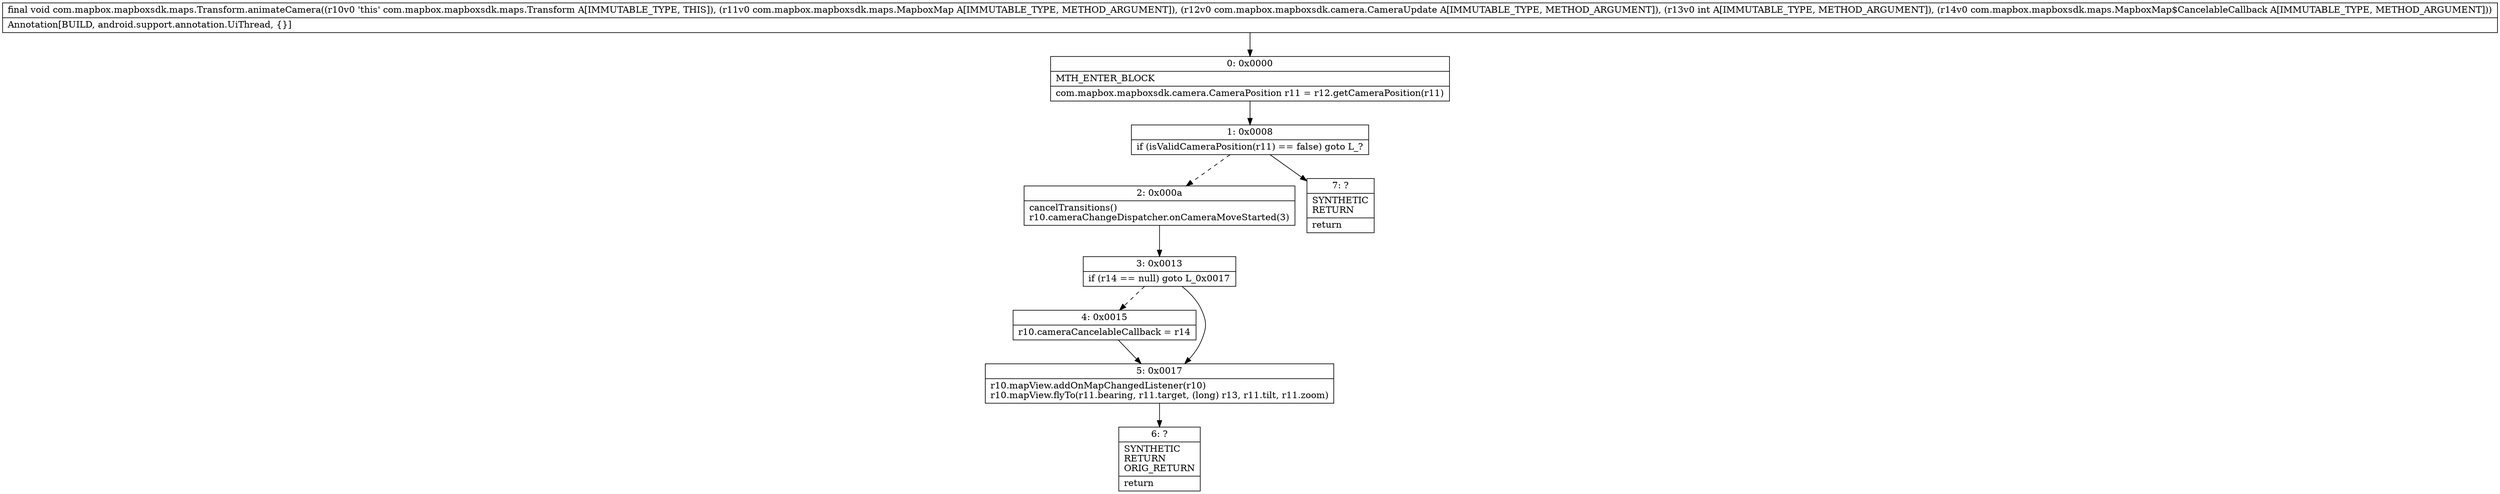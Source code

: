 digraph "CFG forcom.mapbox.mapboxsdk.maps.Transform.animateCamera(Lcom\/mapbox\/mapboxsdk\/maps\/MapboxMap;Lcom\/mapbox\/mapboxsdk\/camera\/CameraUpdate;ILcom\/mapbox\/mapboxsdk\/maps\/MapboxMap$CancelableCallback;)V" {
Node_0 [shape=record,label="{0\:\ 0x0000|MTH_ENTER_BLOCK\l|com.mapbox.mapboxsdk.camera.CameraPosition r11 = r12.getCameraPosition(r11)\l}"];
Node_1 [shape=record,label="{1\:\ 0x0008|if (isValidCameraPosition(r11) == false) goto L_?\l}"];
Node_2 [shape=record,label="{2\:\ 0x000a|cancelTransitions()\lr10.cameraChangeDispatcher.onCameraMoveStarted(3)\l}"];
Node_3 [shape=record,label="{3\:\ 0x0013|if (r14 == null) goto L_0x0017\l}"];
Node_4 [shape=record,label="{4\:\ 0x0015|r10.cameraCancelableCallback = r14\l}"];
Node_5 [shape=record,label="{5\:\ 0x0017|r10.mapView.addOnMapChangedListener(r10)\lr10.mapView.flyTo(r11.bearing, r11.target, (long) r13, r11.tilt, r11.zoom)\l}"];
Node_6 [shape=record,label="{6\:\ ?|SYNTHETIC\lRETURN\lORIG_RETURN\l|return\l}"];
Node_7 [shape=record,label="{7\:\ ?|SYNTHETIC\lRETURN\l|return\l}"];
MethodNode[shape=record,label="{final void com.mapbox.mapboxsdk.maps.Transform.animateCamera((r10v0 'this' com.mapbox.mapboxsdk.maps.Transform A[IMMUTABLE_TYPE, THIS]), (r11v0 com.mapbox.mapboxsdk.maps.MapboxMap A[IMMUTABLE_TYPE, METHOD_ARGUMENT]), (r12v0 com.mapbox.mapboxsdk.camera.CameraUpdate A[IMMUTABLE_TYPE, METHOD_ARGUMENT]), (r13v0 int A[IMMUTABLE_TYPE, METHOD_ARGUMENT]), (r14v0 com.mapbox.mapboxsdk.maps.MapboxMap$CancelableCallback A[IMMUTABLE_TYPE, METHOD_ARGUMENT]))  | Annotation[BUILD, android.support.annotation.UiThread, \{\}]\l}"];
MethodNode -> Node_0;
Node_0 -> Node_1;
Node_1 -> Node_2[style=dashed];
Node_1 -> Node_7;
Node_2 -> Node_3;
Node_3 -> Node_4[style=dashed];
Node_3 -> Node_5;
Node_4 -> Node_5;
Node_5 -> Node_6;
}

